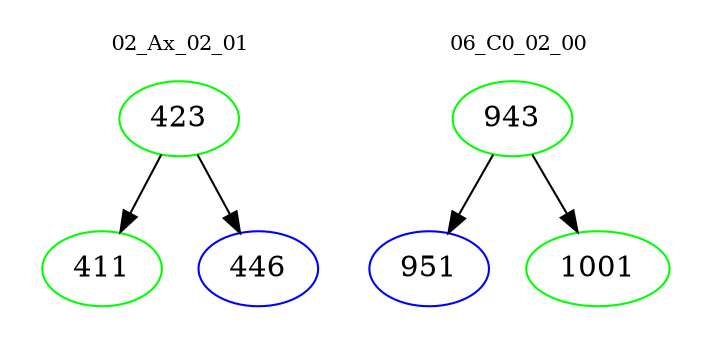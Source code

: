 digraph{
subgraph cluster_0 {
color = white
label = "02_Ax_02_01";
fontsize=10;
T0_423 [label="423", color="green"]
T0_423 -> T0_411 [color="black"]
T0_411 [label="411", color="green"]
T0_423 -> T0_446 [color="black"]
T0_446 [label="446", color="blue"]
}
subgraph cluster_1 {
color = white
label = "06_C0_02_00";
fontsize=10;
T1_943 [label="943", color="green"]
T1_943 -> T1_951 [color="black"]
T1_951 [label="951", color="blue"]
T1_943 -> T1_1001 [color="black"]
T1_1001 [label="1001", color="green"]
}
}
